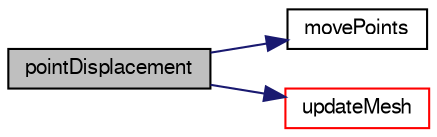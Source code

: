 digraph "pointDisplacement"
{
  bgcolor="transparent";
  edge [fontname="FreeSans",fontsize="10",labelfontname="FreeSans",labelfontsize="10"];
  node [fontname="FreeSans",fontsize="10",shape=record];
  rankdir="LR";
  Node425 [label="pointDisplacement",height=0.2,width=0.4,color="black", fillcolor="grey75", style="filled", fontcolor="black"];
  Node425 -> Node426 [color="midnightblue",fontsize="10",style="solid",fontname="FreeSans"];
  Node426 [label="movePoints",height=0.2,width=0.4,color="black",URL="$a21574.html#ab62834098bae1d3887f578c700754f39",tooltip="Update local data for geometry changes. "];
  Node425 -> Node427 [color="midnightblue",fontsize="10",style="solid",fontname="FreeSans"];
  Node427 [label="updateMesh",height=0.2,width=0.4,color="red",URL="$a21574.html#ad57565956fd4064299f4bd3c4eebb1d4",tooltip="Update local data for topology changes. "];
}
